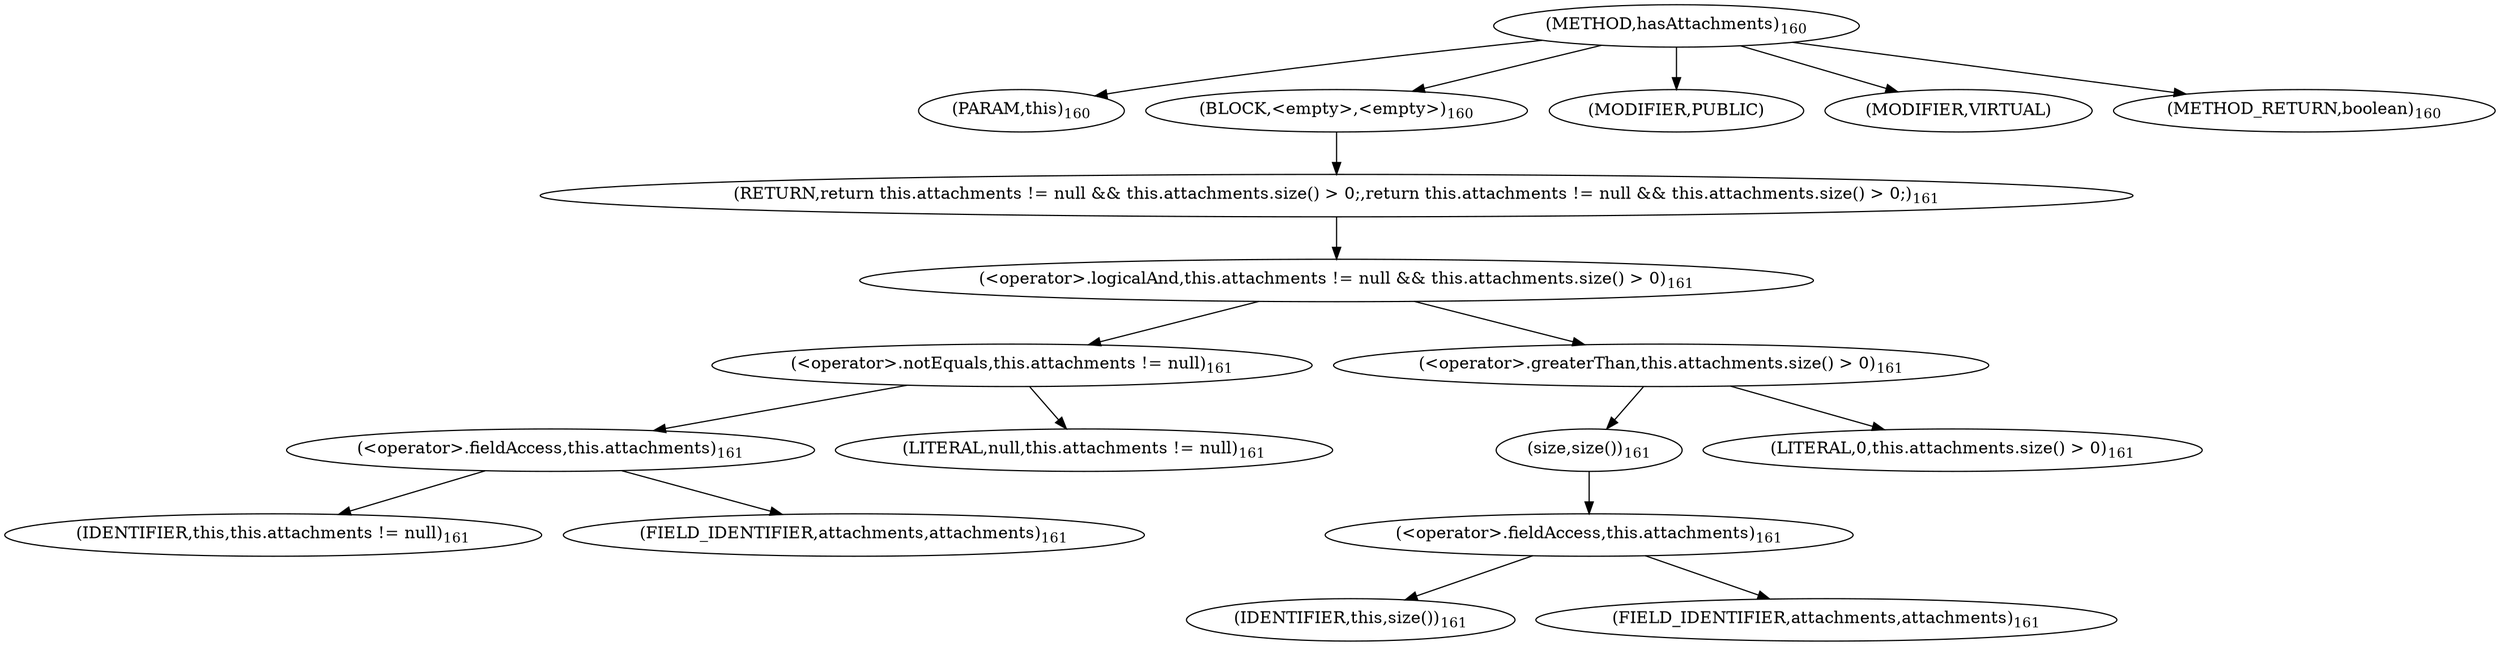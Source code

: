 digraph "hasAttachments" {  
"350" [label = <(METHOD,hasAttachments)<SUB>160</SUB>> ]
"35" [label = <(PARAM,this)<SUB>160</SUB>> ]
"351" [label = <(BLOCK,&lt;empty&gt;,&lt;empty&gt;)<SUB>160</SUB>> ]
"352" [label = <(RETURN,return this.attachments != null &amp;&amp; this.attachments.size() &gt; 0;,return this.attachments != null &amp;&amp; this.attachments.size() &gt; 0;)<SUB>161</SUB>> ]
"353" [label = <(&lt;operator&gt;.logicalAnd,this.attachments != null &amp;&amp; this.attachments.size() &gt; 0)<SUB>161</SUB>> ]
"354" [label = <(&lt;operator&gt;.notEquals,this.attachments != null)<SUB>161</SUB>> ]
"355" [label = <(&lt;operator&gt;.fieldAccess,this.attachments)<SUB>161</SUB>> ]
"34" [label = <(IDENTIFIER,this,this.attachments != null)<SUB>161</SUB>> ]
"356" [label = <(FIELD_IDENTIFIER,attachments,attachments)<SUB>161</SUB>> ]
"357" [label = <(LITERAL,null,this.attachments != null)<SUB>161</SUB>> ]
"358" [label = <(&lt;operator&gt;.greaterThan,this.attachments.size() &gt; 0)<SUB>161</SUB>> ]
"359" [label = <(size,size())<SUB>161</SUB>> ]
"360" [label = <(&lt;operator&gt;.fieldAccess,this.attachments)<SUB>161</SUB>> ]
"36" [label = <(IDENTIFIER,this,size())<SUB>161</SUB>> ]
"361" [label = <(FIELD_IDENTIFIER,attachments,attachments)<SUB>161</SUB>> ]
"362" [label = <(LITERAL,0,this.attachments.size() &gt; 0)<SUB>161</SUB>> ]
"363" [label = <(MODIFIER,PUBLIC)> ]
"364" [label = <(MODIFIER,VIRTUAL)> ]
"365" [label = <(METHOD_RETURN,boolean)<SUB>160</SUB>> ]
  "350" -> "35" 
  "350" -> "351" 
  "350" -> "363" 
  "350" -> "364" 
  "350" -> "365" 
  "351" -> "352" 
  "352" -> "353" 
  "353" -> "354" 
  "353" -> "358" 
  "354" -> "355" 
  "354" -> "357" 
  "355" -> "34" 
  "355" -> "356" 
  "358" -> "359" 
  "358" -> "362" 
  "359" -> "360" 
  "360" -> "36" 
  "360" -> "361" 
}
